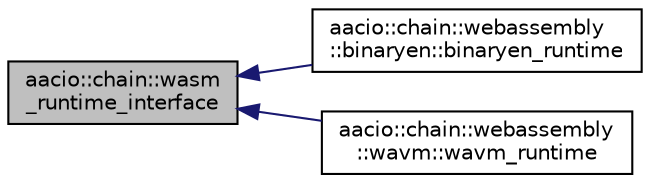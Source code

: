 digraph "aacio::chain::wasm_runtime_interface"
{
  edge [fontname="Helvetica",fontsize="10",labelfontname="Helvetica",labelfontsize="10"];
  node [fontname="Helvetica",fontsize="10",shape=record];
  rankdir="LR";
  Node0 [label="aacio::chain::wasm\l_runtime_interface",height=0.2,width=0.4,color="black", fillcolor="grey75", style="filled", fontcolor="black"];
  Node0 -> Node1 [dir="back",color="midnightblue",fontsize="10",style="solid"];
  Node1 [label="aacio::chain::webassembly\l::binaryen::binaryen_runtime",height=0.2,width=0.4,color="black", fillcolor="white", style="filled",URL="$classaacio_1_1chain_1_1webassembly_1_1binaryen_1_1binaryen__runtime.html"];
  Node0 -> Node2 [dir="back",color="midnightblue",fontsize="10",style="solid"];
  Node2 [label="aacio::chain::webassembly\l::wavm::wavm_runtime",height=0.2,width=0.4,color="black", fillcolor="white", style="filled",URL="$classaacio_1_1chain_1_1webassembly_1_1wavm_1_1wavm__runtime.html"];
}
